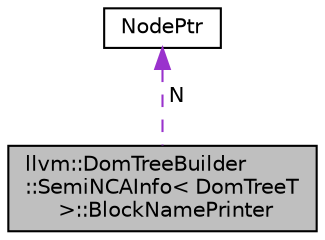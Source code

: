digraph "llvm::DomTreeBuilder::SemiNCAInfo&lt; DomTreeT &gt;::BlockNamePrinter"
{
 // LATEX_PDF_SIZE
  bgcolor="transparent";
  edge [fontname="Helvetica",fontsize="10",labelfontname="Helvetica",labelfontsize="10"];
  node [fontname="Helvetica",fontsize="10",shape="box"];
  Node1 [label="llvm::DomTreeBuilder\l::SemiNCAInfo\< DomTreeT\l \>::BlockNamePrinter",height=0.2,width=0.4,color="black", fillcolor="grey75", style="filled", fontcolor="black",tooltip=" "];
  Node2 -> Node1 [dir="back",color="darkorchid3",fontsize="10",style="dashed",label=" N" ,fontname="Helvetica"];
  Node2 [label="NodePtr",height=0.2,width=0.4,color="black",tooltip=" "];
}
